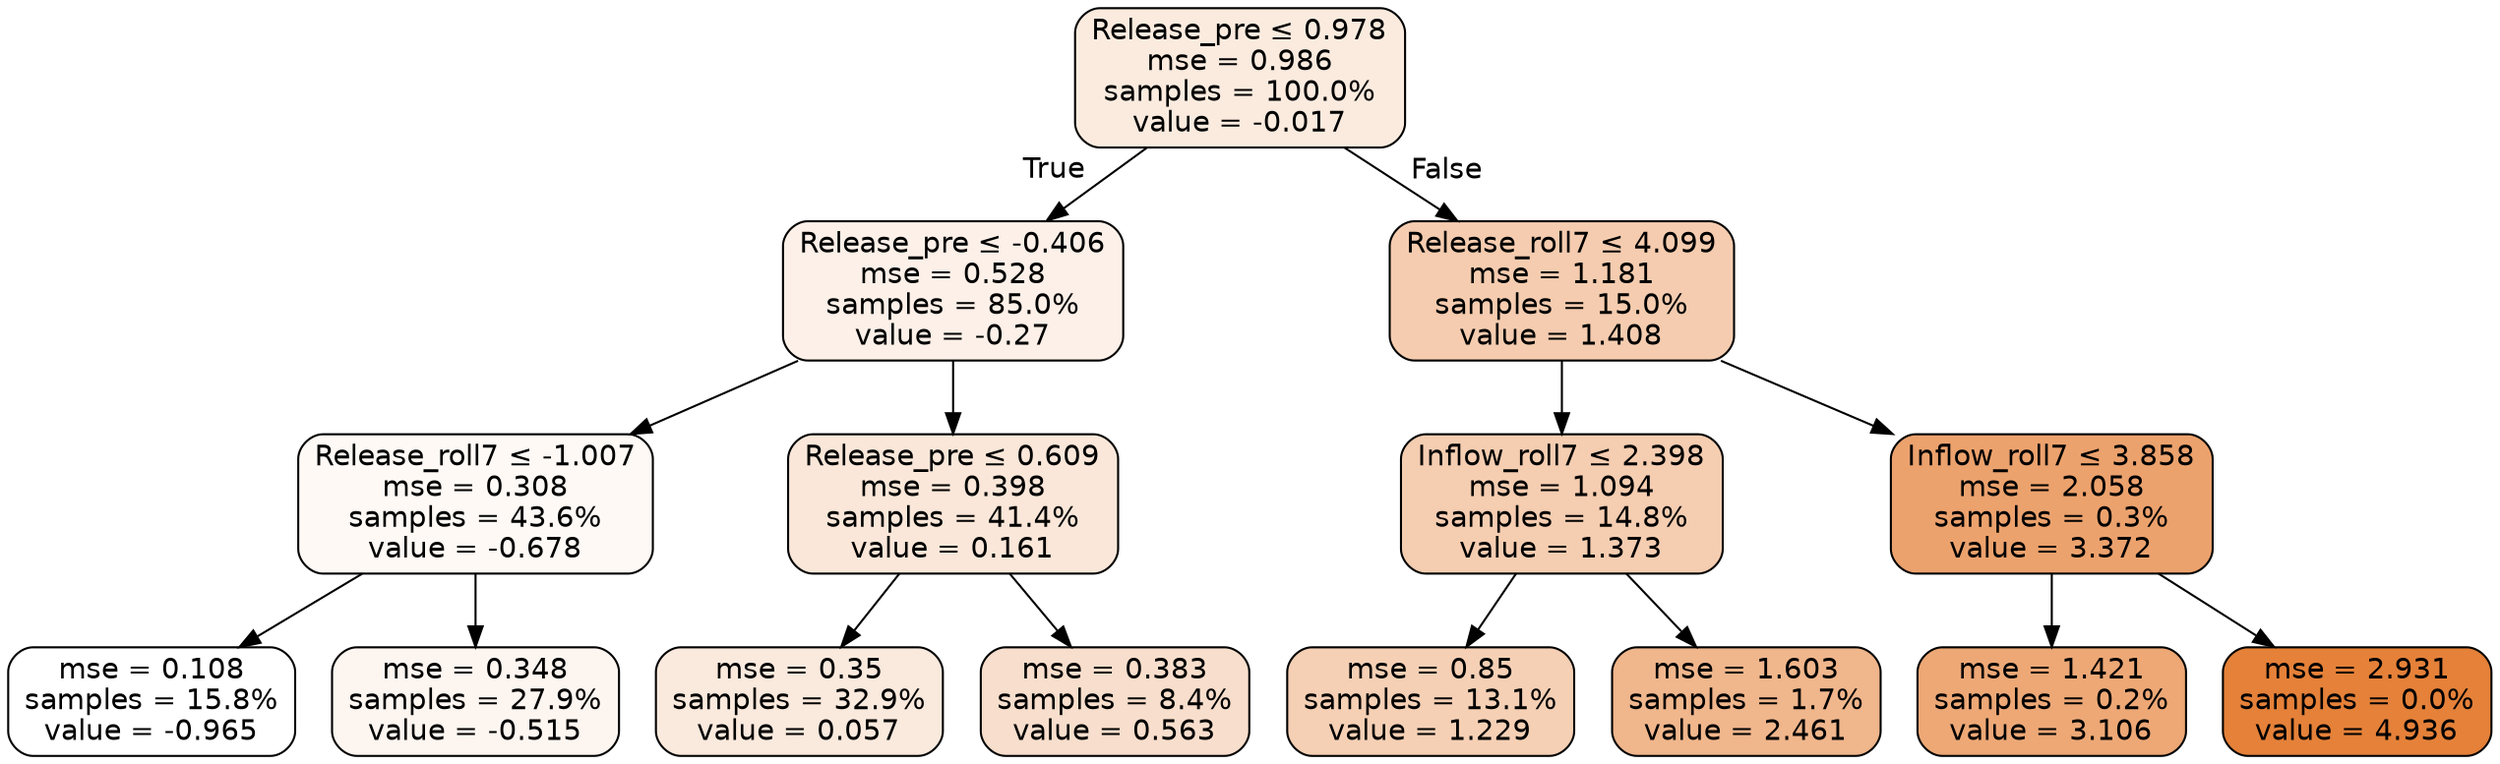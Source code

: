 digraph Tree {
node [shape=box, style="filled, rounded", color="black", fontname=helvetica] ;
edge [fontname=helvetica] ;
0 [label=<Release_pre &le; 0.978<br/>mse = 0.986<br/>samples = 100.0%<br/>value = -0.017>, fillcolor="#fbebdf"] ;
1 [label=<Release_pre &le; -0.406<br/>mse = 0.528<br/>samples = 85.0%<br/>value = -0.27>, fillcolor="#fcf0e8"] ;
0 -> 1 [labeldistance=2.5, labelangle=45, headlabel="True"] ;
2 [label=<Release_roll7 &le; -1.007<br/>mse = 0.308<br/>samples = 43.6%<br/>value = -0.678>, fillcolor="#fef9f5"] ;
1 -> 2 ;
3 [label=<mse = 0.108<br/>samples = 15.8%<br/>value = -0.965>, fillcolor="#ffffff"] ;
2 -> 3 ;
4 [label=<mse = 0.348<br/>samples = 27.9%<br/>value = -0.515>, fillcolor="#fdf5f0"] ;
2 -> 4 ;
5 [label=<Release_pre &le; 0.609<br/>mse = 0.398<br/>samples = 41.4%<br/>value = 0.161>, fillcolor="#fae7d9"] ;
1 -> 5 ;
6 [label=<mse = 0.35<br/>samples = 32.9%<br/>value = 0.057>, fillcolor="#fae9dd"] ;
5 -> 6 ;
7 [label=<mse = 0.383<br/>samples = 8.4%<br/>value = 0.563>, fillcolor="#f8decc"] ;
5 -> 7 ;
8 [label=<Release_roll7 &le; 4.099<br/>mse = 1.181<br/>samples = 15.0%<br/>value = 1.408>, fillcolor="#f5ccaf"] ;
0 -> 8 [labeldistance=2.5, labelangle=-45, headlabel="False"] ;
9 [label=<Inflow_roll7 &le; 2.398<br/>mse = 1.094<br/>samples = 14.8%<br/>value = 1.373>, fillcolor="#f5cdb1"] ;
8 -> 9 ;
10 [label=<mse = 0.85<br/>samples = 13.1%<br/>value = 1.229>, fillcolor="#f5d0b5"] ;
9 -> 10 ;
11 [label=<mse = 1.603<br/>samples = 1.7%<br/>value = 2.461>, fillcolor="#f0b68c"] ;
9 -> 11 ;
12 [label=<Inflow_roll7 &le; 3.858<br/>mse = 2.058<br/>samples = 0.3%<br/>value = 3.372>, fillcolor="#eca26d"] ;
8 -> 12 ;
13 [label=<mse = 1.421<br/>samples = 0.2%<br/>value = 3.106>, fillcolor="#eda876"] ;
12 -> 13 ;
14 [label=<mse = 2.931<br/>samples = 0.0%<br/>value = 4.936>, fillcolor="#e58139"] ;
12 -> 14 ;
}